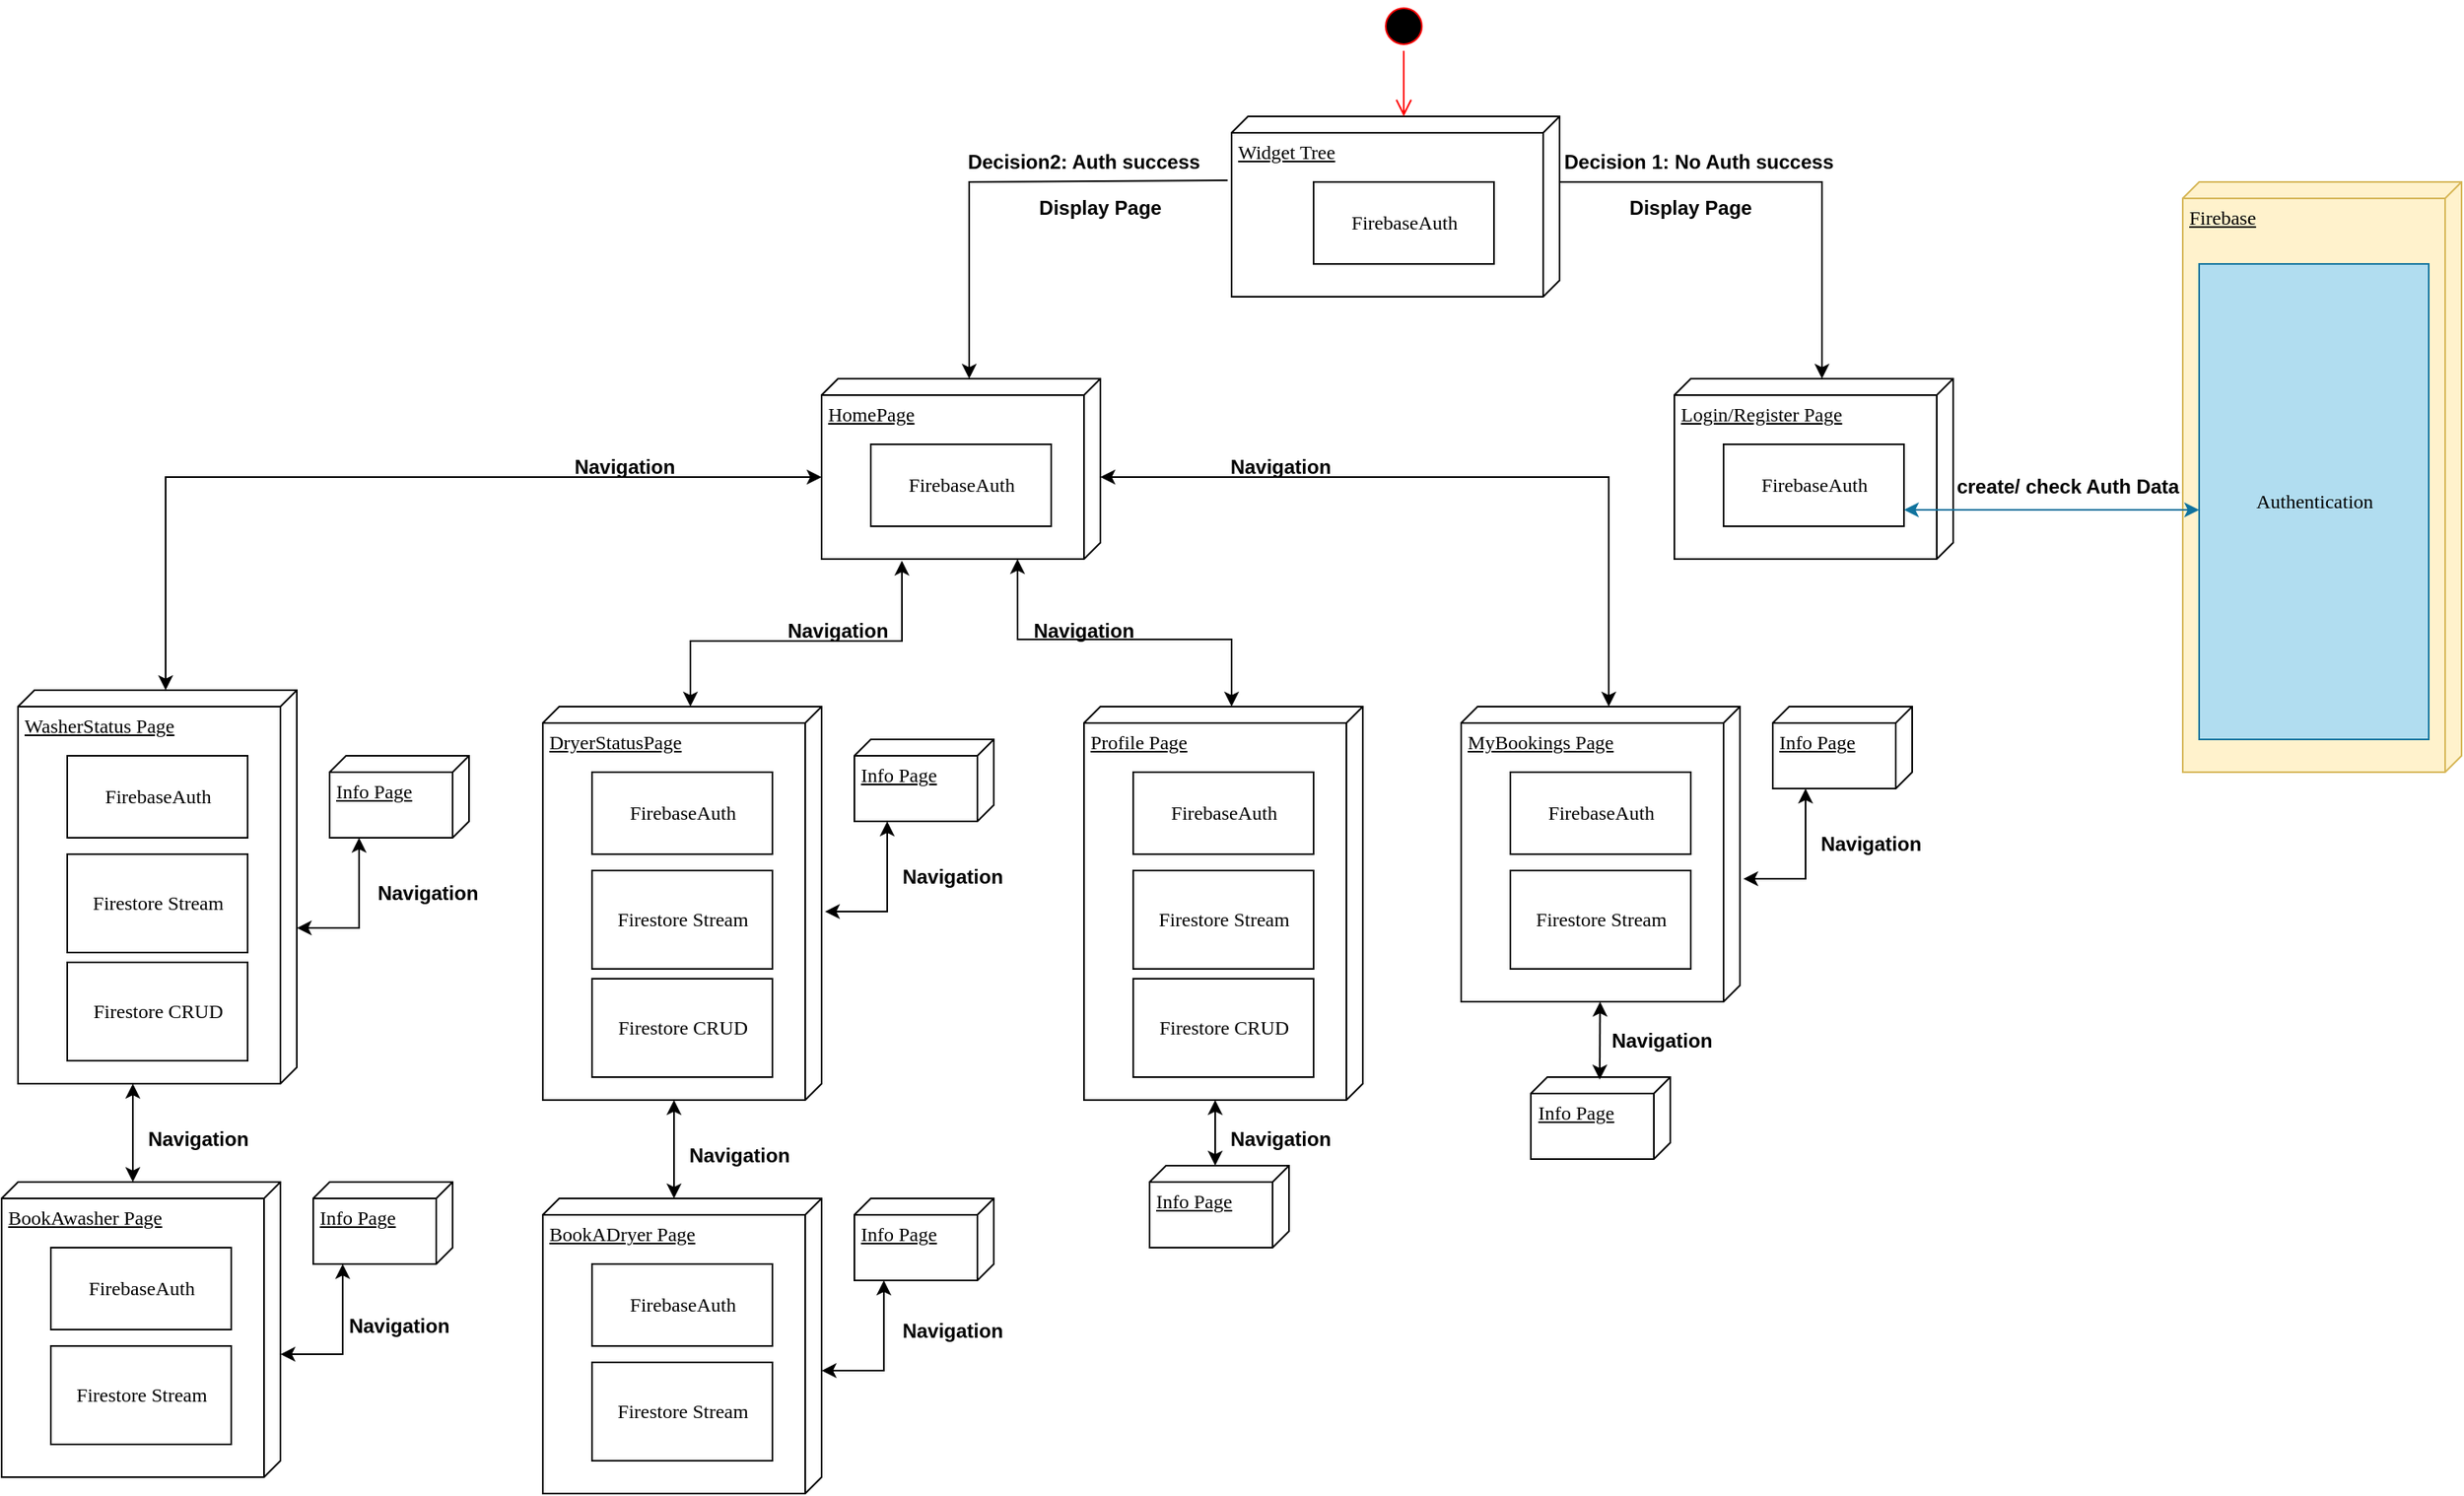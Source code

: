 <mxfile version="20.7.4" type="github">
  <diagram name="Page-1" id="5f0bae14-7c28-e335-631c-24af17079c00">
    <mxGraphModel dx="2566" dy="806" grid="1" gridSize="10" guides="1" tooltips="1" connect="1" arrows="1" fold="1" page="1" pageScale="1" pageWidth="1100" pageHeight="850" background="none" math="0" shadow="0">
      <root>
        <mxCell id="0" />
        <mxCell id="1" parent="0" />
        <mxCell id="39150e848f15840c-1" value="Login/Register Page" style="verticalAlign=top;align=left;spacingTop=8;spacingLeft=2;spacingRight=12;shape=cube;size=10;direction=south;fontStyle=4;html=1;rounded=0;shadow=0;comic=0;labelBackgroundColor=none;strokeWidth=1;fontFamily=Verdana;fontSize=12" parent="1" vertex="1">
          <mxGeometry x="550" y="240" width="170" height="110" as="geometry" />
        </mxCell>
        <mxCell id="39150e848f15840c-4" value="FirebaseAuth&lt;br&gt;" style="html=1;rounded=0;shadow=0;comic=0;labelBackgroundColor=none;strokeWidth=1;fontFamily=Verdana;fontSize=12;align=center;" parent="1" vertex="1">
          <mxGeometry x="580" y="280" width="110" height="50" as="geometry" />
        </mxCell>
        <mxCell id="Q51dEumf5WNtY2Y9RzkK-1" value="HomePage" style="verticalAlign=top;align=left;spacingTop=8;spacingLeft=2;spacingRight=12;shape=cube;size=10;direction=south;fontStyle=4;html=1;rounded=0;shadow=0;comic=0;labelBackgroundColor=none;strokeWidth=1;fontFamily=Verdana;fontSize=12" vertex="1" parent="1">
          <mxGeometry x="30" y="240" width="170" height="110" as="geometry" />
        </mxCell>
        <mxCell id="Q51dEumf5WNtY2Y9RzkK-2" value="FirebaseAuth" style="html=1;rounded=0;shadow=0;comic=0;labelBackgroundColor=none;strokeWidth=1;fontFamily=Verdana;fontSize=12;align=center;" vertex="1" parent="1">
          <mxGeometry x="60" y="280" width="110" height="50" as="geometry" />
        </mxCell>
        <mxCell id="Q51dEumf5WNtY2Y9RzkK-3" value="Widget Tree" style="verticalAlign=top;align=left;spacingTop=8;spacingLeft=2;spacingRight=12;shape=cube;size=10;direction=south;fontStyle=4;html=1;rounded=0;shadow=0;comic=0;labelBackgroundColor=none;strokeWidth=1;fontFamily=Verdana;fontSize=12" vertex="1" parent="1">
          <mxGeometry x="280" y="80" width="200" height="110" as="geometry" />
        </mxCell>
        <mxCell id="Q51dEumf5WNtY2Y9RzkK-4" value="FirebaseAuth&lt;br&gt;" style="html=1;rounded=0;shadow=0;comic=0;labelBackgroundColor=none;strokeWidth=1;fontFamily=Verdana;fontSize=12;align=center;" vertex="1" parent="1">
          <mxGeometry x="330" y="120" width="110" height="50" as="geometry" />
        </mxCell>
        <mxCell id="Q51dEumf5WNtY2Y9RzkK-5" value="" style="ellipse;html=1;shape=startState;fillColor=#000000;strokeColor=#ff0000;" vertex="1" parent="1">
          <mxGeometry x="370" y="10" width="30" height="30" as="geometry" />
        </mxCell>
        <mxCell id="Q51dEumf5WNtY2Y9RzkK-6" value="" style="edgeStyle=orthogonalEdgeStyle;html=1;verticalAlign=bottom;endArrow=open;endSize=8;strokeColor=#ff0000;rounded=0;" edge="1" source="Q51dEumf5WNtY2Y9RzkK-5" parent="1">
          <mxGeometry relative="1" as="geometry">
            <mxPoint x="385" y="80" as="targetPoint" />
          </mxGeometry>
        </mxCell>
        <mxCell id="Q51dEumf5WNtY2Y9RzkK-7" value="Firebase" style="verticalAlign=top;align=left;spacingTop=8;spacingLeft=2;spacingRight=12;shape=cube;size=10;direction=south;fontStyle=4;html=1;rounded=0;shadow=0;comic=0;labelBackgroundColor=none;strokeWidth=1;fontFamily=Verdana;fontSize=12;fillColor=#fff2cc;strokeColor=#d6b656;" vertex="1" parent="1">
          <mxGeometry x="860" y="120" width="170" height="360" as="geometry" />
        </mxCell>
        <mxCell id="Q51dEumf5WNtY2Y9RzkK-9" value="Authentication" style="html=1;rounded=0;shadow=0;comic=0;labelBackgroundColor=none;strokeWidth=1;fontFamily=Verdana;fontSize=12;align=center;fillColor=#b1ddf0;strokeColor=#10739e;" vertex="1" parent="1">
          <mxGeometry x="870" y="170" width="140" height="290" as="geometry" />
        </mxCell>
        <mxCell id="Q51dEumf5WNtY2Y9RzkK-10" value="" style="endArrow=classic;html=1;rounded=0;" edge="1" parent="1">
          <mxGeometry width="50" height="50" relative="1" as="geometry">
            <mxPoint x="480" y="120" as="sourcePoint" />
            <mxPoint x="640" y="240" as="targetPoint" />
            <Array as="points">
              <mxPoint x="640" y="120" />
            </Array>
          </mxGeometry>
        </mxCell>
        <mxCell id="Q51dEumf5WNtY2Y9RzkK-13" value="Decision 1: No Auth success" style="text;align=center;fontStyle=1;verticalAlign=middle;spacingLeft=3;spacingRight=3;strokeColor=none;rotatable=0;points=[[0,0.5],[1,0.5]];portConstraint=eastwest;" vertex="1" parent="1">
          <mxGeometry x="490" y="94" width="150" height="26" as="geometry" />
        </mxCell>
        <mxCell id="Q51dEumf5WNtY2Y9RzkK-16" value="" style="endArrow=classic;html=1;rounded=0;exitX=0.355;exitY=1.012;exitDx=0;exitDy=0;exitPerimeter=0;" edge="1" parent="1" source="Q51dEumf5WNtY2Y9RzkK-3">
          <mxGeometry x="-1" y="-261" width="50" height="50" relative="1" as="geometry">
            <mxPoint x="80" y="200" as="sourcePoint" />
            <mxPoint x="120" y="240" as="targetPoint" />
            <Array as="points">
              <mxPoint x="120" y="120" />
            </Array>
            <mxPoint x="-260" y="-240" as="offset" />
          </mxGeometry>
        </mxCell>
        <mxCell id="Q51dEumf5WNtY2Y9RzkK-17" value="Decision2: Auth success" style="text;align=center;fontStyle=1;verticalAlign=middle;spacingLeft=3;spacingRight=3;strokeColor=none;rotatable=0;points=[[0,0.5],[1,0.5]];portConstraint=eastwest;" vertex="1" parent="1">
          <mxGeometry x="120" y="94" width="140" height="26" as="geometry" />
        </mxCell>
        <mxCell id="Q51dEumf5WNtY2Y9RzkK-19" value="" style="endArrow=classic;startArrow=classic;html=1;rounded=0;fillColor=#b1ddf0;strokeColor=#10739e;" edge="1" parent="1">
          <mxGeometry width="50" height="50" relative="1" as="geometry">
            <mxPoint x="690" y="320" as="sourcePoint" />
            <mxPoint x="870" y="320" as="targetPoint" />
          </mxGeometry>
        </mxCell>
        <mxCell id="Q51dEumf5WNtY2Y9RzkK-20" value="create/ check Auth Data" style="text;align=center;fontStyle=1;verticalAlign=middle;spacingLeft=3;spacingRight=3;strokeColor=none;rotatable=0;points=[[0,0.5],[1,0.5]];portConstraint=eastwest;" vertex="1" parent="1">
          <mxGeometry x="730" y="292" width="120" height="26" as="geometry" />
        </mxCell>
        <mxCell id="Q51dEumf5WNtY2Y9RzkK-21" value="Display Page" style="text;align=center;fontStyle=1;verticalAlign=middle;spacingLeft=3;spacingRight=3;strokeColor=none;rotatable=0;points=[[0,0.5],[1,0.5]];portConstraint=eastwest;" vertex="1" parent="1">
          <mxGeometry x="480" y="122" width="160" height="26" as="geometry" />
        </mxCell>
        <mxCell id="Q51dEumf5WNtY2Y9RzkK-22" value="Display Page" style="text;align=center;fontStyle=1;verticalAlign=middle;spacingLeft=3;spacingRight=3;strokeColor=none;rotatable=0;points=[[0,0.5],[1,0.5]];portConstraint=eastwest;" vertex="1" parent="1">
          <mxGeometry x="120" y="122" width="160" height="26" as="geometry" />
        </mxCell>
        <mxCell id="Q51dEumf5WNtY2Y9RzkK-23" value="WasherStatus Page" style="verticalAlign=top;align=left;spacingTop=8;spacingLeft=2;spacingRight=12;shape=cube;size=10;direction=south;fontStyle=4;html=1;rounded=0;shadow=0;comic=0;labelBackgroundColor=none;strokeWidth=1;fontFamily=Verdana;fontSize=12" vertex="1" parent="1">
          <mxGeometry x="-460" y="430" width="170" height="240" as="geometry" />
        </mxCell>
        <mxCell id="Q51dEumf5WNtY2Y9RzkK-24" value="FirebaseAuth" style="html=1;rounded=0;shadow=0;comic=0;labelBackgroundColor=none;strokeWidth=1;fontFamily=Verdana;fontSize=12;align=center;" vertex="1" parent="1">
          <mxGeometry x="-430" y="470" width="110" height="50" as="geometry" />
        </mxCell>
        <mxCell id="Q51dEumf5WNtY2Y9RzkK-25" value="DryerStatusPage" style="verticalAlign=top;align=left;spacingTop=8;spacingLeft=2;spacingRight=12;shape=cube;size=10;direction=south;fontStyle=4;html=1;rounded=0;shadow=0;comic=0;labelBackgroundColor=none;strokeWidth=1;fontFamily=Verdana;fontSize=12" vertex="1" parent="1">
          <mxGeometry x="-140" y="440" width="170" height="240" as="geometry" />
        </mxCell>
        <mxCell id="Q51dEumf5WNtY2Y9RzkK-26" value="FirebaseAuth" style="html=1;rounded=0;shadow=0;comic=0;labelBackgroundColor=none;strokeWidth=1;fontFamily=Verdana;fontSize=12;align=center;" vertex="1" parent="1">
          <mxGeometry x="-110" y="480" width="110" height="50" as="geometry" />
        </mxCell>
        <mxCell id="Q51dEumf5WNtY2Y9RzkK-27" value="Profile Page" style="verticalAlign=top;align=left;spacingTop=8;spacingLeft=2;spacingRight=12;shape=cube;size=10;direction=south;fontStyle=4;html=1;rounded=0;shadow=0;comic=0;labelBackgroundColor=none;strokeWidth=1;fontFamily=Verdana;fontSize=12" vertex="1" parent="1">
          <mxGeometry x="190" y="440" width="170" height="240" as="geometry" />
        </mxCell>
        <mxCell id="Q51dEumf5WNtY2Y9RzkK-28" value="FirebaseAuth" style="html=1;rounded=0;shadow=0;comic=0;labelBackgroundColor=none;strokeWidth=1;fontFamily=Verdana;fontSize=12;align=center;" vertex="1" parent="1">
          <mxGeometry x="220" y="480" width="110" height="50" as="geometry" />
        </mxCell>
        <mxCell id="Q51dEumf5WNtY2Y9RzkK-29" value="MyBookings Page" style="verticalAlign=top;align=left;spacingTop=8;spacingLeft=2;spacingRight=12;shape=cube;size=10;direction=south;fontStyle=4;html=1;rounded=0;shadow=0;comic=0;labelBackgroundColor=none;strokeWidth=1;fontFamily=Verdana;fontSize=12" vertex="1" parent="1">
          <mxGeometry x="420" y="440" width="170" height="180" as="geometry" />
        </mxCell>
        <mxCell id="Q51dEumf5WNtY2Y9RzkK-30" value="FirebaseAuth" style="html=1;rounded=0;shadow=0;comic=0;labelBackgroundColor=none;strokeWidth=1;fontFamily=Verdana;fontSize=12;align=center;" vertex="1" parent="1">
          <mxGeometry x="450" y="480" width="110" height="50" as="geometry" />
        </mxCell>
        <mxCell id="Q51dEumf5WNtY2Y9RzkK-32" value="" style="endArrow=classic;startArrow=classic;html=1;rounded=0;entryX=0;entryY=0;entryDx=60;entryDy=170;entryPerimeter=0;exitX=0;exitY=0;exitDx=0;exitDy=80;exitPerimeter=0;" edge="1" parent="1" source="Q51dEumf5WNtY2Y9RzkK-23" target="Q51dEumf5WNtY2Y9RzkK-1">
          <mxGeometry width="50" height="50" relative="1" as="geometry">
            <mxPoint x="-200" y="440" as="sourcePoint" />
            <mxPoint x="-150" y="390" as="targetPoint" />
            <Array as="points">
              <mxPoint x="-370" y="300" />
            </Array>
          </mxGeometry>
        </mxCell>
        <mxCell id="Q51dEumf5WNtY2Y9RzkK-33" value="" style="endArrow=classic;startArrow=classic;html=1;rounded=0;exitX=0;exitY=0;exitDx=0;exitDy=80;exitPerimeter=0;" edge="1" parent="1" source="Q51dEumf5WNtY2Y9RzkK-29">
          <mxGeometry width="50" height="50" relative="1" as="geometry">
            <mxPoint x="490" y="760" as="sourcePoint" />
            <mxPoint x="200" y="300" as="targetPoint" />
            <Array as="points">
              <mxPoint x="510" y="300" />
            </Array>
          </mxGeometry>
        </mxCell>
        <mxCell id="Q51dEumf5WNtY2Y9RzkK-35" value="" style="endArrow=classic;startArrow=classic;html=1;rounded=0;entryX=1.009;entryY=0.712;entryDx=0;entryDy=0;entryPerimeter=0;exitX=0;exitY=0;exitDx=0;exitDy=80;exitPerimeter=0;" edge="1" parent="1" source="Q51dEumf5WNtY2Y9RzkK-25" target="Q51dEumf5WNtY2Y9RzkK-1">
          <mxGeometry width="50" height="50" relative="1" as="geometry">
            <mxPoint x="10" y="440" as="sourcePoint" />
            <mxPoint x="10" y="340" as="targetPoint" />
            <Array as="points">
              <mxPoint x="-50" y="400" />
              <mxPoint x="79" y="400" />
            </Array>
          </mxGeometry>
        </mxCell>
        <mxCell id="Q51dEumf5WNtY2Y9RzkK-36" value="" style="endArrow=classic;startArrow=classic;html=1;rounded=0;entryX=1.009;entryY=0.712;entryDx=0;entryDy=0;entryPerimeter=0;exitX=0;exitY=0;exitDx=0;exitDy=80;exitPerimeter=0;" edge="1" parent="1" source="Q51dEumf5WNtY2Y9RzkK-27">
          <mxGeometry width="50" height="50" relative="1" as="geometry">
            <mxPoint x="80.5" y="439.01" as="sourcePoint" />
            <mxPoint x="149.46" y="350.0" as="targetPoint" />
            <Array as="points">
              <mxPoint x="280" y="399" />
              <mxPoint x="149.5" y="399.01" />
            </Array>
          </mxGeometry>
        </mxCell>
        <mxCell id="Q51dEumf5WNtY2Y9RzkK-37" value="Navigation" style="text;align=center;fontStyle=1;verticalAlign=middle;spacingLeft=3;spacingRight=3;strokeColor=none;rotatable=0;points=[[0,0.5],[1,0.5]];portConstraint=eastwest;" vertex="1" parent="1">
          <mxGeometry x="-40" y="380" width="160" height="26" as="geometry" />
        </mxCell>
        <mxCell id="Q51dEumf5WNtY2Y9RzkK-38" value="Navigation" style="text;align=center;fontStyle=1;verticalAlign=middle;spacingLeft=3;spacingRight=3;strokeColor=none;rotatable=0;points=[[0,0.5],[1,0.5]];portConstraint=eastwest;" vertex="1" parent="1">
          <mxGeometry x="110" y="380" width="160" height="26" as="geometry" />
        </mxCell>
        <mxCell id="Q51dEumf5WNtY2Y9RzkK-39" value="Navigation" style="text;align=center;fontStyle=1;verticalAlign=middle;spacingLeft=3;spacingRight=3;strokeColor=none;rotatable=0;points=[[0,0.5],[1,0.5]];portConstraint=eastwest;" vertex="1" parent="1">
          <mxGeometry x="-170" y="280" width="160" height="26" as="geometry" />
        </mxCell>
        <mxCell id="Q51dEumf5WNtY2Y9RzkK-40" value="Navigation" style="text;align=center;fontStyle=1;verticalAlign=middle;spacingLeft=3;spacingRight=3;strokeColor=none;rotatable=0;points=[[0,0.5],[1,0.5]];portConstraint=eastwest;" vertex="1" parent="1">
          <mxGeometry x="230" y="280" width="160" height="26" as="geometry" />
        </mxCell>
        <mxCell id="Q51dEumf5WNtY2Y9RzkK-41" value="Firestore Stream&lt;br&gt;" style="html=1;rounded=0;shadow=0;comic=0;labelBackgroundColor=none;strokeWidth=1;fontFamily=Verdana;fontSize=12;align=center;" vertex="1" parent="1">
          <mxGeometry x="450" y="540" width="110" height="60" as="geometry" />
        </mxCell>
        <mxCell id="Q51dEumf5WNtY2Y9RzkK-79" value="Firestore Stream&lt;br&gt;" style="html=1;rounded=0;shadow=0;comic=0;labelBackgroundColor=none;strokeWidth=1;fontFamily=Verdana;fontSize=12;align=center;" vertex="1" parent="1">
          <mxGeometry x="220" y="540" width="110" height="60" as="geometry" />
        </mxCell>
        <mxCell id="Q51dEumf5WNtY2Y9RzkK-80" value="Firestore Stream&lt;br&gt;" style="html=1;rounded=0;shadow=0;comic=0;labelBackgroundColor=none;strokeWidth=1;fontFamily=Verdana;fontSize=12;align=center;" vertex="1" parent="1">
          <mxGeometry x="-110" y="540" width="110" height="60" as="geometry" />
        </mxCell>
        <mxCell id="Q51dEumf5WNtY2Y9RzkK-81" value="Firestore Stream&lt;br&gt;" style="html=1;rounded=0;shadow=0;comic=0;labelBackgroundColor=none;strokeWidth=1;fontFamily=Verdana;fontSize=12;align=center;" vertex="1" parent="1">
          <mxGeometry x="-430" y="530" width="110" height="60" as="geometry" />
        </mxCell>
        <mxCell id="Q51dEumf5WNtY2Y9RzkK-83" value="" style="endArrow=classic;startArrow=classic;html=1;rounded=0;strokeColor=#000000;strokeWidth=1;fontColor=#000000;" edge="1" parent="1">
          <mxGeometry width="50" height="50" relative="1" as="geometry">
            <mxPoint x="-390" y="730" as="sourcePoint" />
            <mxPoint x="-390" y="670" as="targetPoint" />
          </mxGeometry>
        </mxCell>
        <mxCell id="Q51dEumf5WNtY2Y9RzkK-84" value="Navigation" style="text;align=center;fontStyle=1;verticalAlign=middle;spacingLeft=3;spacingRight=3;strokeColor=none;rotatable=0;points=[[0,0.5],[1,0.5]];portConstraint=eastwest;" vertex="1" parent="1">
          <mxGeometry x="-430" y="690" width="160" height="26" as="geometry" />
        </mxCell>
        <mxCell id="Q51dEumf5WNtY2Y9RzkK-85" value="" style="endArrow=classic;startArrow=classic;html=1;rounded=0;strokeColor=#000000;strokeWidth=1;fontColor=#000000;" edge="1" parent="1">
          <mxGeometry width="50" height="50" relative="1" as="geometry">
            <mxPoint x="-60" y="740" as="sourcePoint" />
            <mxPoint x="-60" y="680" as="targetPoint" />
          </mxGeometry>
        </mxCell>
        <mxCell id="Q51dEumf5WNtY2Y9RzkK-86" value="Navigation" style="text;align=center;fontStyle=1;verticalAlign=middle;spacingLeft=3;spacingRight=3;strokeColor=none;rotatable=0;points=[[0,0.5],[1,0.5]];portConstraint=eastwest;" vertex="1" parent="1">
          <mxGeometry x="-100" y="700" width="160" height="26" as="geometry" />
        </mxCell>
        <mxCell id="Q51dEumf5WNtY2Y9RzkK-91" value="BookAwasher Page" style="verticalAlign=top;align=left;spacingTop=8;spacingLeft=2;spacingRight=12;shape=cube;size=10;direction=south;fontStyle=4;html=1;rounded=0;shadow=0;comic=0;labelBackgroundColor=none;strokeWidth=1;fontFamily=Verdana;fontSize=12" vertex="1" parent="1">
          <mxGeometry x="-470" y="730" width="170" height="180" as="geometry" />
        </mxCell>
        <mxCell id="Q51dEumf5WNtY2Y9RzkK-92" value="FirebaseAuth" style="html=1;rounded=0;shadow=0;comic=0;labelBackgroundColor=none;strokeWidth=1;fontFamily=Verdana;fontSize=12;align=center;" vertex="1" parent="1">
          <mxGeometry x="-440" y="770" width="110" height="50" as="geometry" />
        </mxCell>
        <mxCell id="Q51dEumf5WNtY2Y9RzkK-93" value="Firestore Stream&lt;br&gt;" style="html=1;rounded=0;shadow=0;comic=0;labelBackgroundColor=none;strokeWidth=1;fontFamily=Verdana;fontSize=12;align=center;" vertex="1" parent="1">
          <mxGeometry x="-440" y="830" width="110" height="60" as="geometry" />
        </mxCell>
        <mxCell id="Q51dEumf5WNtY2Y9RzkK-94" value="BookADryer Page" style="verticalAlign=top;align=left;spacingTop=8;spacingLeft=2;spacingRight=12;shape=cube;size=10;direction=south;fontStyle=4;html=1;rounded=0;shadow=0;comic=0;labelBackgroundColor=none;strokeWidth=1;fontFamily=Verdana;fontSize=12" vertex="1" parent="1">
          <mxGeometry x="-140" y="740" width="170" height="180" as="geometry" />
        </mxCell>
        <mxCell id="Q51dEumf5WNtY2Y9RzkK-95" value="FirebaseAuth" style="html=1;rounded=0;shadow=0;comic=0;labelBackgroundColor=none;strokeWidth=1;fontFamily=Verdana;fontSize=12;align=center;" vertex="1" parent="1">
          <mxGeometry x="-110" y="780" width="110" height="50" as="geometry" />
        </mxCell>
        <mxCell id="Q51dEumf5WNtY2Y9RzkK-96" value="Firestore Stream&lt;br&gt;" style="html=1;rounded=0;shadow=0;comic=0;labelBackgroundColor=none;strokeWidth=1;fontFamily=Verdana;fontSize=12;align=center;" vertex="1" parent="1">
          <mxGeometry x="-110" y="840" width="110" height="60" as="geometry" />
        </mxCell>
        <mxCell id="Q51dEumf5WNtY2Y9RzkK-97" value="Firestore CRUD" style="html=1;rounded=0;shadow=0;comic=0;labelBackgroundColor=none;strokeWidth=1;fontFamily=Verdana;fontSize=12;align=center;" vertex="1" parent="1">
          <mxGeometry x="-110" y="606" width="110" height="60" as="geometry" />
        </mxCell>
        <mxCell id="Q51dEumf5WNtY2Y9RzkK-98" value="Firestore CRUD" style="html=1;rounded=0;shadow=0;comic=0;labelBackgroundColor=none;strokeWidth=1;fontFamily=Verdana;fontSize=12;align=center;" vertex="1" parent="1">
          <mxGeometry x="220" y="606" width="110" height="60" as="geometry" />
        </mxCell>
        <mxCell id="Q51dEumf5WNtY2Y9RzkK-99" value="Firestore CRUD" style="html=1;rounded=0;shadow=0;comic=0;labelBackgroundColor=none;strokeWidth=1;fontFamily=Verdana;fontSize=12;align=center;" vertex="1" parent="1">
          <mxGeometry x="-430" y="596" width="110" height="60" as="geometry" />
        </mxCell>
        <mxCell id="Q51dEumf5WNtY2Y9RzkK-100" value="Info Page" style="verticalAlign=top;align=left;spacingTop=8;spacingLeft=2;spacingRight=12;shape=cube;size=10;direction=south;fontStyle=4;html=1;rounded=0;shadow=0;comic=0;labelBackgroundColor=none;strokeWidth=1;fontFamily=Verdana;fontSize=12" vertex="1" parent="1">
          <mxGeometry x="50" y="460" width="85" height="50" as="geometry" />
        </mxCell>
        <mxCell id="Q51dEumf5WNtY2Y9RzkK-101" value="Info Page" style="verticalAlign=top;align=left;spacingTop=8;spacingLeft=2;spacingRight=12;shape=cube;size=10;direction=south;fontStyle=4;html=1;rounded=0;shadow=0;comic=0;labelBackgroundColor=none;strokeWidth=1;fontFamily=Verdana;fontSize=12" vertex="1" parent="1">
          <mxGeometry x="-270" y="470" width="85" height="50" as="geometry" />
        </mxCell>
        <mxCell id="Q51dEumf5WNtY2Y9RzkK-102" value="Info Page" style="verticalAlign=top;align=left;spacingTop=8;spacingLeft=2;spacingRight=12;shape=cube;size=10;direction=south;fontStyle=4;html=1;rounded=0;shadow=0;comic=0;labelBackgroundColor=none;strokeWidth=1;fontFamily=Verdana;fontSize=12" vertex="1" parent="1">
          <mxGeometry x="230" y="720" width="85" height="50" as="geometry" />
        </mxCell>
        <mxCell id="Q51dEumf5WNtY2Y9RzkK-103" value="Info Page" style="verticalAlign=top;align=left;spacingTop=8;spacingLeft=2;spacingRight=12;shape=cube;size=10;direction=south;fontStyle=4;html=1;rounded=0;shadow=0;comic=0;labelBackgroundColor=none;strokeWidth=1;fontFamily=Verdana;fontSize=12" vertex="1" parent="1">
          <mxGeometry x="462.5" y="666" width="85" height="50" as="geometry" />
        </mxCell>
        <mxCell id="Q51dEumf5WNtY2Y9RzkK-104" value="" style="endArrow=classic;startArrow=classic;html=1;rounded=0;strokeColor=#000000;strokeWidth=1;fontColor=#000000;exitX=0.521;exitY=-0.012;exitDx=0;exitDy=0;exitPerimeter=0;" edge="1" parent="1" source="Q51dEumf5WNtY2Y9RzkK-25">
          <mxGeometry width="50" height="50" relative="1" as="geometry">
            <mxPoint x="70" y="570" as="sourcePoint" />
            <mxPoint x="70" y="510" as="targetPoint" />
            <Array as="points">
              <mxPoint x="70" y="565" />
            </Array>
          </mxGeometry>
        </mxCell>
        <mxCell id="Q51dEumf5WNtY2Y9RzkK-105" value="Navigation" style="text;align=center;fontStyle=1;verticalAlign=middle;spacingLeft=3;spacingRight=3;strokeColor=none;rotatable=0;points=[[0,0.5],[1,0.5]];portConstraint=eastwest;" vertex="1" parent="1">
          <mxGeometry x="30" y="530" width="160" height="26" as="geometry" />
        </mxCell>
        <mxCell id="Q51dEumf5WNtY2Y9RzkK-106" value="Navigation" style="text;align=center;fontStyle=1;verticalAlign=middle;spacingLeft=3;spacingRight=3;strokeColor=none;rotatable=0;points=[[0,0.5],[1,0.5]];portConstraint=eastwest;" vertex="1" parent="1">
          <mxGeometry x="-290" y="540" width="160" height="26" as="geometry" />
        </mxCell>
        <mxCell id="Q51dEumf5WNtY2Y9RzkK-107" value="" style="endArrow=classic;startArrow=classic;html=1;rounded=0;strokeColor=#000000;strokeWidth=1;fontColor=#000000;exitX=0.521;exitY=-0.012;exitDx=0;exitDy=0;exitPerimeter=0;" edge="1" parent="1">
          <mxGeometry x="-1" y="263" width="50" height="50" relative="1" as="geometry">
            <mxPoint x="-290.0" y="575.04" as="sourcePoint" />
            <mxPoint x="-252.04" y="520" as="targetPoint" />
            <Array as="points">
              <mxPoint x="-252.04" y="575" />
            </Array>
            <mxPoint x="-262" y="238" as="offset" />
          </mxGeometry>
        </mxCell>
        <mxCell id="Q51dEumf5WNtY2Y9RzkK-108" value="Info Page" style="verticalAlign=top;align=left;spacingTop=8;spacingLeft=2;spacingRight=12;shape=cube;size=10;direction=south;fontStyle=4;html=1;rounded=0;shadow=0;comic=0;labelBackgroundColor=none;strokeWidth=1;fontFamily=Verdana;fontSize=12" vertex="1" parent="1">
          <mxGeometry x="-280" y="730" width="85" height="50" as="geometry" />
        </mxCell>
        <mxCell id="Q51dEumf5WNtY2Y9RzkK-109" value="" style="endArrow=classic;startArrow=classic;html=1;rounded=0;strokeColor=#000000;strokeWidth=1;fontColor=#000000;exitX=0.521;exitY=-0.012;exitDx=0;exitDy=0;exitPerimeter=0;" edge="1" parent="1">
          <mxGeometry x="-1" y="263" width="50" height="50" relative="1" as="geometry">
            <mxPoint x="-300" y="835.04" as="sourcePoint" />
            <mxPoint x="-262.04" y="780" as="targetPoint" />
            <Array as="points">
              <mxPoint x="-262.04" y="835" />
            </Array>
            <mxPoint x="-262" y="238" as="offset" />
          </mxGeometry>
        </mxCell>
        <mxCell id="Q51dEumf5WNtY2Y9RzkK-110" value="Navigation" style="text;align=center;fontStyle=1;verticalAlign=middle;spacingLeft=3;spacingRight=3;strokeColor=none;rotatable=0;points=[[0,0.5],[1,0.5]];portConstraint=eastwest;" vertex="1" parent="1">
          <mxGeometry x="-307.5" y="804" width="160" height="26" as="geometry" />
        </mxCell>
        <mxCell id="Q51dEumf5WNtY2Y9RzkK-111" value="Navigation" style="text;align=center;fontStyle=1;verticalAlign=middle;spacingLeft=3;spacingRight=3;strokeColor=none;rotatable=0;points=[[0,0.5],[1,0.5]];portConstraint=eastwest;" vertex="1" parent="1">
          <mxGeometry x="30" y="807" width="160" height="26" as="geometry" />
        </mxCell>
        <mxCell id="Q51dEumf5WNtY2Y9RzkK-112" value="Info Page" style="verticalAlign=top;align=left;spacingTop=8;spacingLeft=2;spacingRight=12;shape=cube;size=10;direction=south;fontStyle=4;html=1;rounded=0;shadow=0;comic=0;labelBackgroundColor=none;strokeWidth=1;fontFamily=Verdana;fontSize=12" vertex="1" parent="1">
          <mxGeometry x="50" y="740" width="85" height="50" as="geometry" />
        </mxCell>
        <mxCell id="Q51dEumf5WNtY2Y9RzkK-113" value="" style="endArrow=classic;startArrow=classic;html=1;rounded=0;strokeColor=#000000;strokeWidth=1;fontColor=#000000;exitX=0.521;exitY=-0.012;exitDx=0;exitDy=0;exitPerimeter=0;" edge="1" parent="1">
          <mxGeometry x="-1" y="263" width="50" height="50" relative="1" as="geometry">
            <mxPoint x="30" y="845.04" as="sourcePoint" />
            <mxPoint x="67.96" y="790" as="targetPoint" />
            <Array as="points">
              <mxPoint x="67.96" y="845" />
            </Array>
            <mxPoint x="-262" y="238" as="offset" />
          </mxGeometry>
        </mxCell>
        <mxCell id="Q51dEumf5WNtY2Y9RzkK-114" value="Info Page" style="verticalAlign=top;align=left;spacingTop=8;spacingLeft=2;spacingRight=12;shape=cube;size=10;direction=south;fontStyle=4;html=1;rounded=0;shadow=0;comic=0;labelBackgroundColor=none;strokeWidth=1;fontFamily=Verdana;fontSize=12" vertex="1" parent="1">
          <mxGeometry x="610" y="440" width="85" height="50" as="geometry" />
        </mxCell>
        <mxCell id="Q51dEumf5WNtY2Y9RzkK-115" value="" style="endArrow=classic;startArrow=classic;html=1;rounded=0;strokeColor=#000000;strokeWidth=1;fontColor=#000000;exitX=0.521;exitY=-0.012;exitDx=0;exitDy=0;exitPerimeter=0;" edge="1" parent="1">
          <mxGeometry width="50" height="50" relative="1" as="geometry">
            <mxPoint x="592.04" y="545.04" as="sourcePoint" />
            <mxPoint x="630" y="490" as="targetPoint" />
            <Array as="points">
              <mxPoint x="630" y="545" />
            </Array>
          </mxGeometry>
        </mxCell>
        <mxCell id="Q51dEumf5WNtY2Y9RzkK-116" value="Navigation" style="text;align=center;fontStyle=1;verticalAlign=middle;spacingLeft=3;spacingRight=3;strokeColor=none;rotatable=0;points=[[0,0.5],[1,0.5]];portConstraint=eastwest;" vertex="1" parent="1">
          <mxGeometry x="590" y="510" width="160" height="26" as="geometry" />
        </mxCell>
        <mxCell id="Q51dEumf5WNtY2Y9RzkK-117" value="" style="endArrow=classic;startArrow=classic;html=1;rounded=0;strokeColor=#000000;strokeWidth=1;fontColor=#000000;" edge="1" parent="1">
          <mxGeometry x="0.333" y="-650" width="50" height="50" relative="1" as="geometry">
            <mxPoint x="270" y="720" as="sourcePoint" />
            <mxPoint x="270" y="680" as="targetPoint" />
            <mxPoint as="offset" />
          </mxGeometry>
        </mxCell>
        <mxCell id="Q51dEumf5WNtY2Y9RzkK-118" value="" style="endArrow=classic;startArrow=classic;html=1;rounded=0;strokeColor=#000000;strokeWidth=1;fontColor=#000000;exitX=0.03;exitY=0.506;exitDx=0;exitDy=0;exitPerimeter=0;" edge="1" parent="1" source="Q51dEumf5WNtY2Y9RzkK-103">
          <mxGeometry x="0.333" y="-650" width="50" height="50" relative="1" as="geometry">
            <mxPoint x="505" y="660" as="sourcePoint" />
            <mxPoint x="504.7" y="620" as="targetPoint" />
            <mxPoint as="offset" />
          </mxGeometry>
        </mxCell>
        <mxCell id="Q51dEumf5WNtY2Y9RzkK-120" value="Navigation" style="text;align=center;fontStyle=1;verticalAlign=middle;spacingLeft=3;spacingRight=3;strokeColor=none;rotatable=0;points=[[0,0.5],[1,0.5]];portConstraint=eastwest;" vertex="1" parent="1">
          <mxGeometry x="230" y="690" width="160" height="26" as="geometry" />
        </mxCell>
        <mxCell id="Q51dEumf5WNtY2Y9RzkK-121" value="Navigation" style="text;align=center;fontStyle=1;verticalAlign=middle;spacingLeft=3;spacingRight=3;strokeColor=none;rotatable=0;points=[[0,0.5],[1,0.5]];portConstraint=eastwest;" vertex="1" parent="1">
          <mxGeometry x="462.5" y="630" width="160" height="26" as="geometry" />
        </mxCell>
      </root>
    </mxGraphModel>
  </diagram>
</mxfile>
